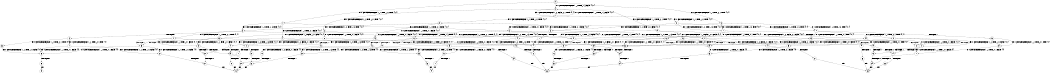 digraph BCG {
size = "7, 10.5";
center = TRUE;
node [shape = circle];
0 [peripheries = 2];
0 -> 1 [label = "EX !0 !ATOMIC_EXCH_BRANCH (1, +1, TRUE, +0, 1, TRUE) !{0, 1}"];
0 -> 2 [label = "EX !1 !ATOMIC_EXCH_BRANCH (1, +0, TRUE, +1, 3, FALSE) !{0, 1}"];
0 -> 3 [label = "EX !0 !ATOMIC_EXCH_BRANCH (1, +1, TRUE, +0, 1, TRUE) !{0, 1}"];
1 -> 4 [label = "EX !0 !ATOMIC_EXCH_BRANCH (1, +1, TRUE, +0, 1, FALSE) !{0, 1}"];
1 -> 5 [label = "EX !1 !ATOMIC_EXCH_BRANCH (1, +0, TRUE, +1, 3, TRUE) !{0, 1}"];
1 -> 6 [label = "EX !0 !ATOMIC_EXCH_BRANCH (1, +1, TRUE, +0, 1, FALSE) !{0, 1}"];
2 -> 7 [label = "EX !1 !ATOMIC_EXCH_BRANCH (1, +0, FALSE, +0, 1, TRUE) !{0, 1}"];
2 -> 8 [label = "EX !0 !ATOMIC_EXCH_BRANCH (1, +1, TRUE, +0, 1, TRUE) !{0, 1}"];
2 -> 9 [label = "EX !0 !ATOMIC_EXCH_BRANCH (1, +1, TRUE, +0, 1, TRUE) !{0, 1}"];
3 -> 10 [label = "EX !1 !ATOMIC_EXCH_BRANCH (1, +0, TRUE, +1, 3, TRUE) !{0, 1}"];
3 -> 6 [label = "EX !0 !ATOMIC_EXCH_BRANCH (1, +1, TRUE, +0, 1, FALSE) !{0, 1}"];
3 -> 11 [label = "EX !1 !ATOMIC_EXCH_BRANCH (1, +0, TRUE, +1, 3, TRUE) !{0, 1}"];
4 -> 12 [label = "EX !1 !ATOMIC_EXCH_BRANCH (1, +0, TRUE, +1, 3, TRUE) !{0, 1}"];
4 -> 13 [label = "TERMINATE !0"];
5 -> 14 [label = "EX !0 !ATOMIC_EXCH_BRANCH (1, +1, TRUE, +0, 1, TRUE) !{0, 1}"];
5 -> 15 [label = "TERMINATE !1"];
5 -> 16 [label = "EX !0 !ATOMIC_EXCH_BRANCH (1, +1, TRUE, +0, 1, TRUE) !{0, 1}"];
6 -> 17 [label = "EX !1 !ATOMIC_EXCH_BRANCH (1, +0, TRUE, +1, 3, TRUE) !{0, 1}"];
6 -> 18 [label = "EX !1 !ATOMIC_EXCH_BRANCH (1, +0, TRUE, +1, 3, TRUE) !{0, 1}"];
6 -> 19 [label = "TERMINATE !0"];
7 -> 2 [label = "EX !1 !ATOMIC_EXCH_BRANCH (1, +0, TRUE, +1, 3, FALSE) !{0, 1}"];
7 -> 20 [label = "EX !0 !ATOMIC_EXCH_BRANCH (1, +1, TRUE, +0, 1, TRUE) !{0, 1}"];
7 -> 21 [label = "EX !0 !ATOMIC_EXCH_BRANCH (1, +1, TRUE, +0, 1, TRUE) !{0, 1}"];
8 -> 22 [label = "EX !0 !ATOMIC_EXCH_BRANCH (1, +1, TRUE, +0, 1, FALSE) !{0, 1}"];
8 -> 23 [label = "EX !1 !ATOMIC_EXCH_BRANCH (1, +0, FALSE, +0, 1, FALSE) !{0, 1}"];
8 -> 24 [label = "EX !0 !ATOMIC_EXCH_BRANCH (1, +1, TRUE, +0, 1, FALSE) !{0, 1}"];
9 -> 25 [label = "EX !1 !ATOMIC_EXCH_BRANCH (1, +0, FALSE, +0, 1, FALSE) !{0, 1}"];
9 -> 24 [label = "EX !0 !ATOMIC_EXCH_BRANCH (1, +1, TRUE, +0, 1, FALSE) !{0, 1}"];
9 -> 26 [label = "EX !1 !ATOMIC_EXCH_BRANCH (1, +0, FALSE, +0, 1, FALSE) !{0, 1}"];
10 -> 27 [label = "EX !0 !ATOMIC_EXCH_BRANCH (1, +1, TRUE, +0, 1, TRUE) !{0, 1}"];
10 -> 28 [label = "TERMINATE !1"];
10 -> 16 [label = "EX !0 !ATOMIC_EXCH_BRANCH (1, +1, TRUE, +0, 1, TRUE) !{0, 1}"];
11 -> 16 [label = "EX !0 !ATOMIC_EXCH_BRANCH (1, +1, TRUE, +0, 1, TRUE) !{0, 1}"];
11 -> 29 [label = "TERMINATE !1"];
12 -> 30 [label = "TERMINATE !0"];
12 -> 31 [label = "TERMINATE !1"];
13 -> 32 [label = "EX !1 !ATOMIC_EXCH_BRANCH (1, +0, TRUE, +1, 3, TRUE) !{1}"];
13 -> 33 [label = "EX !1 !ATOMIC_EXCH_BRANCH (1, +0, TRUE, +1, 3, TRUE) !{1}"];
14 -> 34 [label = "EX !0 !ATOMIC_EXCH_BRANCH (1, +1, TRUE, +0, 1, FALSE) !{0, 1}"];
14 -> 35 [label = "TERMINATE !1"];
14 -> 36 [label = "EX !0 !ATOMIC_EXCH_BRANCH (1, +1, TRUE, +0, 1, FALSE) !{0, 1}"];
15 -> 37 [label = "EX !0 !ATOMIC_EXCH_BRANCH (1, +1, TRUE, +0, 1, TRUE) !{0}"];
15 -> 38 [label = "EX !0 !ATOMIC_EXCH_BRANCH (1, +1, TRUE, +0, 1, TRUE) !{0}"];
16 -> 36 [label = "EX !0 !ATOMIC_EXCH_BRANCH (1, +1, TRUE, +0, 1, FALSE) !{0, 1}"];
16 -> 39 [label = "TERMINATE !1"];
17 -> 40 [label = "TERMINATE !0"];
17 -> 41 [label = "TERMINATE !1"];
18 -> 42 [label = "TERMINATE !0"];
18 -> 43 [label = "TERMINATE !1"];
19 -> 44 [label = "EX !1 !ATOMIC_EXCH_BRANCH (1, +0, TRUE, +1, 3, TRUE) !{1}"];
20 -> 45 [label = "EX !0 !ATOMIC_EXCH_BRANCH (1, +1, TRUE, +0, 1, FALSE) !{0, 1}"];
20 -> 5 [label = "EX !1 !ATOMIC_EXCH_BRANCH (1, +0, TRUE, +1, 3, TRUE) !{0, 1}"];
20 -> 46 [label = "EX !0 !ATOMIC_EXCH_BRANCH (1, +1, TRUE, +0, 1, FALSE) !{0, 1}"];
21 -> 10 [label = "EX !1 !ATOMIC_EXCH_BRANCH (1, +0, TRUE, +1, 3, TRUE) !{0, 1}"];
21 -> 46 [label = "EX !0 !ATOMIC_EXCH_BRANCH (1, +1, TRUE, +0, 1, FALSE) !{0, 1}"];
21 -> 11 [label = "EX !1 !ATOMIC_EXCH_BRANCH (1, +0, TRUE, +1, 3, TRUE) !{0, 1}"];
22 -> 47 [label = "EX !1 !ATOMIC_EXCH_BRANCH (1, +0, FALSE, +0, 1, FALSE) !{0, 1}"];
22 -> 48 [label = "TERMINATE !0"];
23 -> 34 [label = "EX !0 !ATOMIC_EXCH_BRANCH (1, +1, TRUE, +0, 1, FALSE) !{0, 1}"];
23 -> 35 [label = "TERMINATE !1"];
23 -> 36 [label = "EX !0 !ATOMIC_EXCH_BRANCH (1, +1, TRUE, +0, 1, FALSE) !{0, 1}"];
24 -> 49 [label = "EX !1 !ATOMIC_EXCH_BRANCH (1, +0, FALSE, +0, 1, FALSE) !{0, 1}"];
24 -> 50 [label = "EX !1 !ATOMIC_EXCH_BRANCH (1, +0, FALSE, +0, 1, FALSE) !{0, 1}"];
24 -> 51 [label = "TERMINATE !0"];
25 -> 52 [label = "EX !0 !ATOMIC_EXCH_BRANCH (1, +1, TRUE, +0, 1, FALSE) !{0, 1}"];
25 -> 53 [label = "TERMINATE !1"];
25 -> 36 [label = "EX !0 !ATOMIC_EXCH_BRANCH (1, +1, TRUE, +0, 1, FALSE) !{0, 1}"];
26 -> 36 [label = "EX !0 !ATOMIC_EXCH_BRANCH (1, +1, TRUE, +0, 1, FALSE) !{0, 1}"];
26 -> 39 [label = "TERMINATE !1"];
27 -> 52 [label = "EX !0 !ATOMIC_EXCH_BRANCH (1, +1, TRUE, +0, 1, FALSE) !{0, 1}"];
27 -> 53 [label = "TERMINATE !1"];
27 -> 36 [label = "EX !0 !ATOMIC_EXCH_BRANCH (1, +1, TRUE, +0, 1, FALSE) !{0, 1}"];
28 -> 54 [label = "EX !0 !ATOMIC_EXCH_BRANCH (1, +1, TRUE, +0, 1, TRUE) !{0}"];
29 -> 55 [label = "EX !0 !ATOMIC_EXCH_BRANCH (1, +1, TRUE, +0, 1, TRUE) !{0}"];
30 -> 56 [label = "TERMINATE !1"];
31 -> 57 [label = "TERMINATE !0"];
32 -> 56 [label = "TERMINATE !1"];
33 -> 58 [label = "TERMINATE !1"];
34 -> 59 [label = "TERMINATE !0"];
34 -> 60 [label = "TERMINATE !1"];
35 -> 61 [label = "EX !0 !ATOMIC_EXCH_BRANCH (1, +1, TRUE, +0, 1, FALSE) !{0}"];
35 -> 62 [label = "EX !0 !ATOMIC_EXCH_BRANCH (1, +1, TRUE, +0, 1, FALSE) !{0}"];
36 -> 63 [label = "TERMINATE !0"];
36 -> 64 [label = "TERMINATE !1"];
37 -> 61 [label = "EX !0 !ATOMIC_EXCH_BRANCH (1, +1, TRUE, +0, 1, FALSE) !{0}"];
37 -> 62 [label = "EX !0 !ATOMIC_EXCH_BRANCH (1, +1, TRUE, +0, 1, FALSE) !{0}"];
38 -> 62 [label = "EX !0 !ATOMIC_EXCH_BRANCH (1, +1, TRUE, +0, 1, FALSE) !{0}"];
39 -> 65 [label = "EX !0 !ATOMIC_EXCH_BRANCH (1, +1, TRUE, +0, 1, FALSE) !{0}"];
40 -> 66 [label = "TERMINATE !1"];
41 -> 67 [label = "TERMINATE !0"];
42 -> 68 [label = "TERMINATE !1"];
43 -> 69 [label = "TERMINATE !0"];
44 -> 68 [label = "TERMINATE !1"];
45 -> 12 [label = "EX !1 !ATOMIC_EXCH_BRANCH (1, +0, TRUE, +1, 3, TRUE) !{0, 1}"];
45 -> 70 [label = "TERMINATE !0"];
46 -> 17 [label = "EX !1 !ATOMIC_EXCH_BRANCH (1, +0, TRUE, +1, 3, TRUE) !{0, 1}"];
46 -> 18 [label = "EX !1 !ATOMIC_EXCH_BRANCH (1, +0, TRUE, +1, 3, TRUE) !{0, 1}"];
46 -> 71 [label = "TERMINATE !0"];
47 -> 59 [label = "TERMINATE !0"];
47 -> 60 [label = "TERMINATE !1"];
48 -> 72 [label = "EX !1 !ATOMIC_EXCH_BRANCH (1, +0, FALSE, +0, 1, FALSE) !{1}"];
48 -> 73 [label = "EX !1 !ATOMIC_EXCH_BRANCH (1, +0, FALSE, +0, 1, FALSE) !{1}"];
49 -> 74 [label = "TERMINATE !0"];
49 -> 75 [label = "TERMINATE !1"];
50 -> 63 [label = "TERMINATE !0"];
50 -> 64 [label = "TERMINATE !1"];
51 -> 76 [label = "EX !1 !ATOMIC_EXCH_BRANCH (1, +0, FALSE, +0, 1, FALSE) !{1}"];
52 -> 74 [label = "TERMINATE !0"];
52 -> 75 [label = "TERMINATE !1"];
53 -> 77 [label = "EX !0 !ATOMIC_EXCH_BRANCH (1, +1, TRUE, +0, 1, FALSE) !{0}"];
54 -> 77 [label = "EX !0 !ATOMIC_EXCH_BRANCH (1, +1, TRUE, +0, 1, FALSE) !{0}"];
55 -> 65 [label = "EX !0 !ATOMIC_EXCH_BRANCH (1, +1, TRUE, +0, 1, FALSE) !{0}"];
56 -> 78 [label = "exit"];
57 -> 78 [label = "exit"];
58 -> 79 [label = "exit"];
59 -> 80 [label = "TERMINATE !1"];
60 -> 81 [label = "TERMINATE !0"];
61 -> 81 [label = "TERMINATE !0"];
62 -> 82 [label = "TERMINATE !0"];
63 -> 83 [label = "TERMINATE !1"];
64 -> 84 [label = "TERMINATE !0"];
65 -> 84 [label = "TERMINATE !0"];
66 -> 85 [label = "exit"];
67 -> 85 [label = "exit"];
68 -> 86 [label = "exit"];
69 -> 86 [label = "exit"];
70 -> 32 [label = "EX !1 !ATOMIC_EXCH_BRANCH (1, +0, TRUE, +1, 3, TRUE) !{1}"];
70 -> 33 [label = "EX !1 !ATOMIC_EXCH_BRANCH (1, +0, TRUE, +1, 3, TRUE) !{1}"];
71 -> 44 [label = "EX !1 !ATOMIC_EXCH_BRANCH (1, +0, TRUE, +1, 3, TRUE) !{1}"];
72 -> 80 [label = "TERMINATE !1"];
73 -> 87 [label = "TERMINATE !1"];
74 -> 88 [label = "TERMINATE !1"];
75 -> 89 [label = "TERMINATE !0"];
76 -> 83 [label = "TERMINATE !1"];
77 -> 89 [label = "TERMINATE !0"];
80 -> 78 [label = "exit"];
81 -> 78 [label = "exit"];
82 -> 90 [label = "exit"];
83 -> 86 [label = "exit"];
84 -> 86 [label = "exit"];
87 -> 79 [label = "exit"];
88 -> 85 [label = "exit"];
89 -> 85 [label = "exit"];
}
